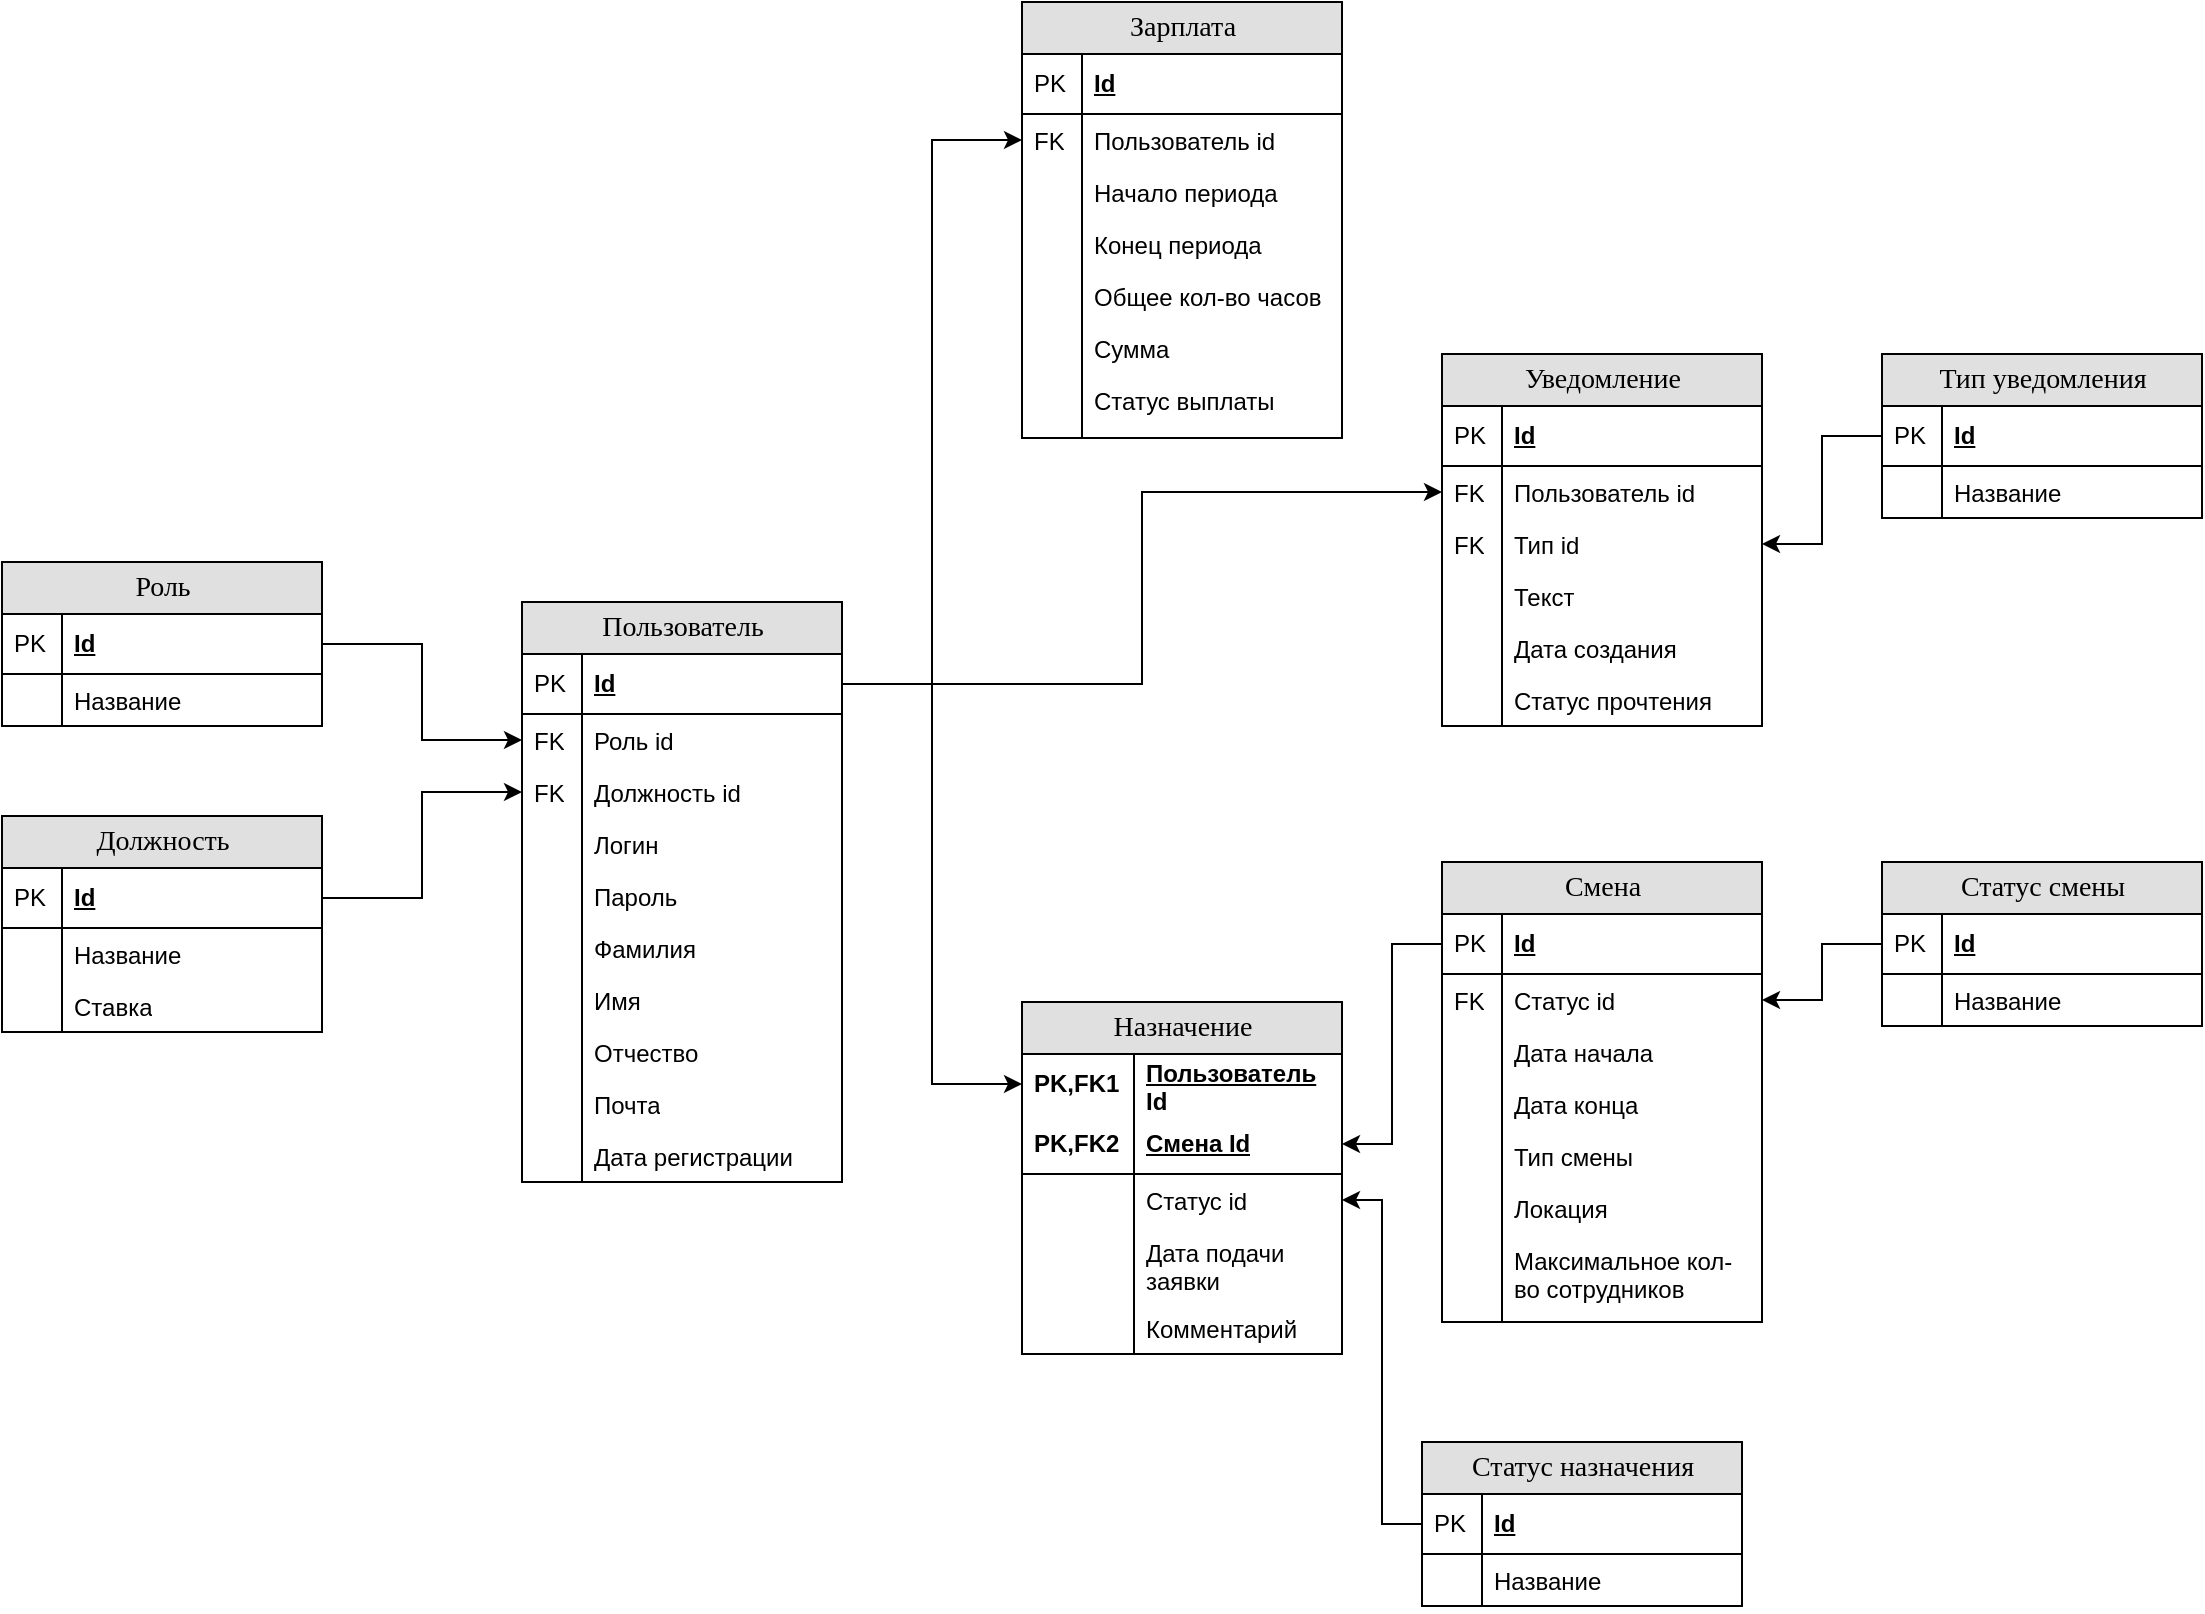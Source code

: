 <mxfile version="24.7.5">
  <diagram name="Page-1" id="e56a1550-8fbb-45ad-956c-1786394a9013">
    <mxGraphModel dx="1793" dy="1895" grid="1" gridSize="10" guides="1" tooltips="1" connect="1" arrows="1" fold="1" page="1" pageScale="1" pageWidth="1100" pageHeight="850" background="none" math="0" shadow="0">
      <root>
        <mxCell id="0" />
        <mxCell id="1" parent="0" />
        <mxCell id="suVJ0AK7xyrUXj481-pd-14" value="Смена" style="swimlane;html=1;fontStyle=0;childLayout=stackLayout;horizontal=1;startSize=26;fillColor=#e0e0e0;horizontalStack=0;resizeParent=1;resizeLast=0;collapsible=1;marginBottom=0;swimlaneFillColor=#ffffff;align=center;rounded=0;shadow=0;comic=0;labelBackgroundColor=none;strokeWidth=1;fontFamily=Verdana;fontSize=14;swimlaneLine=1;" vertex="1" parent="1">
          <mxGeometry x="750" y="-396" width="160" height="230" as="geometry" />
        </mxCell>
        <mxCell id="suVJ0AK7xyrUXj481-pd-15" value="Id" style="shape=partialRectangle;top=0;left=0;right=0;bottom=1;html=1;align=left;verticalAlign=middle;fillColor=none;spacingLeft=34;spacingRight=4;whiteSpace=wrap;overflow=hidden;rotatable=0;points=[[0,0.5],[1,0.5]];portConstraint=eastwest;dropTarget=0;fontStyle=5;" vertex="1" parent="suVJ0AK7xyrUXj481-pd-14">
          <mxGeometry y="26" width="160" height="30" as="geometry" />
        </mxCell>
        <mxCell id="suVJ0AK7xyrUXj481-pd-16" value="PK" style="shape=partialRectangle;top=0;left=0;bottom=0;html=1;fillColor=none;align=left;verticalAlign=middle;spacingLeft=4;spacingRight=4;whiteSpace=wrap;overflow=hidden;rotatable=0;points=[];portConstraint=eastwest;part=1;" vertex="1" connectable="0" parent="suVJ0AK7xyrUXj481-pd-15">
          <mxGeometry width="30" height="30" as="geometry" />
        </mxCell>
        <mxCell id="suVJ0AK7xyrUXj481-pd-87" value="Статус id" style="shape=partialRectangle;top=0;left=0;right=0;bottom=0;html=1;align=left;verticalAlign=top;fillColor=none;spacingLeft=34;spacingRight=4;whiteSpace=wrap;overflow=hidden;rotatable=0;points=[[0,0.5],[1,0.5]];portConstraint=eastwest;dropTarget=0;" vertex="1" parent="suVJ0AK7xyrUXj481-pd-14">
          <mxGeometry y="56" width="160" height="26" as="geometry" />
        </mxCell>
        <mxCell id="suVJ0AK7xyrUXj481-pd-88" value="FK" style="shape=partialRectangle;top=0;left=0;bottom=0;html=1;fillColor=none;align=left;verticalAlign=top;spacingLeft=4;spacingRight=4;whiteSpace=wrap;overflow=hidden;rotatable=0;points=[];portConstraint=eastwest;part=1;" vertex="1" connectable="0" parent="suVJ0AK7xyrUXj481-pd-87">
          <mxGeometry width="30" height="26" as="geometry" />
        </mxCell>
        <mxCell id="suVJ0AK7xyrUXj481-pd-17" value="Дата начала" style="shape=partialRectangle;top=0;left=0;right=0;bottom=0;html=1;align=left;verticalAlign=top;fillColor=none;spacingLeft=34;spacingRight=4;whiteSpace=wrap;overflow=hidden;rotatable=0;points=[[0,0.5],[1,0.5]];portConstraint=eastwest;dropTarget=0;" vertex="1" parent="suVJ0AK7xyrUXj481-pd-14">
          <mxGeometry y="82" width="160" height="26" as="geometry" />
        </mxCell>
        <mxCell id="suVJ0AK7xyrUXj481-pd-18" value="" style="shape=partialRectangle;top=0;left=0;bottom=0;html=1;fillColor=none;align=left;verticalAlign=top;spacingLeft=4;spacingRight=4;whiteSpace=wrap;overflow=hidden;rotatable=0;points=[];portConstraint=eastwest;part=1;" vertex="1" connectable="0" parent="suVJ0AK7xyrUXj481-pd-17">
          <mxGeometry width="30" height="26" as="geometry" />
        </mxCell>
        <mxCell id="suVJ0AK7xyrUXj481-pd-19" value="Дата конца" style="shape=partialRectangle;top=0;left=0;right=0;bottom=0;html=1;align=left;verticalAlign=top;fillColor=none;spacingLeft=34;spacingRight=4;whiteSpace=wrap;overflow=hidden;rotatable=0;points=[[0,0.5],[1,0.5]];portConstraint=eastwest;dropTarget=0;" vertex="1" parent="suVJ0AK7xyrUXj481-pd-14">
          <mxGeometry y="108" width="160" height="26" as="geometry" />
        </mxCell>
        <mxCell id="suVJ0AK7xyrUXj481-pd-20" value="" style="shape=partialRectangle;top=0;left=0;bottom=0;html=1;fillColor=none;align=left;verticalAlign=top;spacingLeft=4;spacingRight=4;whiteSpace=wrap;overflow=hidden;rotatable=0;points=[];portConstraint=eastwest;part=1;" vertex="1" connectable="0" parent="suVJ0AK7xyrUXj481-pd-19">
          <mxGeometry width="30" height="26" as="geometry" />
        </mxCell>
        <mxCell id="suVJ0AK7xyrUXj481-pd-99" value="Тип смены" style="shape=partialRectangle;top=0;left=0;right=0;bottom=0;html=1;align=left;verticalAlign=top;fillColor=none;spacingLeft=34;spacingRight=4;whiteSpace=wrap;overflow=hidden;rotatable=0;points=[[0,0.5],[1,0.5]];portConstraint=eastwest;dropTarget=0;" vertex="1" parent="suVJ0AK7xyrUXj481-pd-14">
          <mxGeometry y="134" width="160" height="26" as="geometry" />
        </mxCell>
        <mxCell id="suVJ0AK7xyrUXj481-pd-100" value="" style="shape=partialRectangle;top=0;left=0;bottom=0;html=1;fillColor=none;align=left;verticalAlign=top;spacingLeft=4;spacingRight=4;whiteSpace=wrap;overflow=hidden;rotatable=0;points=[];portConstraint=eastwest;part=1;" vertex="1" connectable="0" parent="suVJ0AK7xyrUXj481-pd-99">
          <mxGeometry width="30" height="26" as="geometry" />
        </mxCell>
        <mxCell id="suVJ0AK7xyrUXj481-pd-101" value="Локация" style="shape=partialRectangle;top=0;left=0;right=0;bottom=0;html=1;align=left;verticalAlign=top;fillColor=none;spacingLeft=34;spacingRight=4;whiteSpace=wrap;overflow=hidden;rotatable=0;points=[[0,0.5],[1,0.5]];portConstraint=eastwest;dropTarget=0;" vertex="1" parent="suVJ0AK7xyrUXj481-pd-14">
          <mxGeometry y="160" width="160" height="26" as="geometry" />
        </mxCell>
        <mxCell id="suVJ0AK7xyrUXj481-pd-102" value="" style="shape=partialRectangle;top=0;left=0;bottom=0;html=1;fillColor=none;align=left;verticalAlign=top;spacingLeft=4;spacingRight=4;whiteSpace=wrap;overflow=hidden;rotatable=0;points=[];portConstraint=eastwest;part=1;" vertex="1" connectable="0" parent="suVJ0AK7xyrUXj481-pd-101">
          <mxGeometry width="30" height="26" as="geometry" />
        </mxCell>
        <mxCell id="suVJ0AK7xyrUXj481-pd-105" value="Максимальное кол-во сотрудников" style="shape=partialRectangle;top=0;left=0;right=0;bottom=0;html=1;align=left;verticalAlign=top;fillColor=none;spacingLeft=34;spacingRight=4;whiteSpace=wrap;overflow=hidden;rotatable=0;points=[[0,0.5],[1,0.5]];portConstraint=eastwest;dropTarget=0;" vertex="1" parent="suVJ0AK7xyrUXj481-pd-14">
          <mxGeometry y="186" width="160" height="44" as="geometry" />
        </mxCell>
        <mxCell id="suVJ0AK7xyrUXj481-pd-106" value="" style="shape=partialRectangle;top=0;left=0;bottom=0;html=1;fillColor=none;align=left;verticalAlign=top;spacingLeft=4;spacingRight=4;whiteSpace=wrap;overflow=hidden;rotatable=0;points=[];portConstraint=eastwest;part=1;" vertex="1" connectable="0" parent="suVJ0AK7xyrUXj481-pd-105">
          <mxGeometry width="30" height="44" as="geometry" />
        </mxCell>
        <mxCell id="suVJ0AK7xyrUXj481-pd-73" style="edgeStyle=orthogonalEdgeStyle;rounded=0;orthogonalLoop=1;jettySize=auto;html=1;" edge="1" parent="1" source="suVJ0AK7xyrUXj481-pd-41" target="suVJ0AK7xyrUXj481-pd-69">
          <mxGeometry relative="1" as="geometry">
            <mxPoint x="210" y="-366" as="sourcePoint" />
          </mxGeometry>
        </mxCell>
        <mxCell id="suVJ0AK7xyrUXj481-pd-56" value="Пользователь" style="swimlane;html=1;fontStyle=0;childLayout=stackLayout;horizontal=1;startSize=26;fillColor=#e0e0e0;horizontalStack=0;resizeParent=1;resizeLast=0;collapsible=1;marginBottom=0;swimlaneFillColor=#ffffff;align=center;rounded=0;shadow=0;comic=0;labelBackgroundColor=none;strokeWidth=1;fontFamily=Verdana;fontSize=14;swimlaneLine=1;" vertex="1" parent="1">
          <mxGeometry x="290" y="-526" width="160" height="290" as="geometry" />
        </mxCell>
        <mxCell id="suVJ0AK7xyrUXj481-pd-57" value="Id" style="shape=partialRectangle;top=0;left=0;right=0;bottom=1;html=1;align=left;verticalAlign=middle;fillColor=none;spacingLeft=34;spacingRight=4;whiteSpace=wrap;overflow=hidden;rotatable=0;points=[[0,0.5],[1,0.5]];portConstraint=eastwest;dropTarget=0;fontStyle=5;" vertex="1" parent="suVJ0AK7xyrUXj481-pd-56">
          <mxGeometry y="26" width="160" height="30" as="geometry" />
        </mxCell>
        <mxCell id="suVJ0AK7xyrUXj481-pd-58" value="PK" style="shape=partialRectangle;top=0;left=0;bottom=0;html=1;fillColor=none;align=left;verticalAlign=middle;spacingLeft=4;spacingRight=4;whiteSpace=wrap;overflow=hidden;rotatable=0;points=[];portConstraint=eastwest;part=1;" vertex="1" connectable="0" parent="suVJ0AK7xyrUXj481-pd-57">
          <mxGeometry width="30" height="30" as="geometry" />
        </mxCell>
        <mxCell id="suVJ0AK7xyrUXj481-pd-74" value="Роль id" style="shape=partialRectangle;top=0;left=0;right=0;bottom=0;html=1;align=left;verticalAlign=top;fillColor=none;spacingLeft=34;spacingRight=4;whiteSpace=wrap;overflow=hidden;rotatable=0;points=[[0,0.5],[1,0.5]];portConstraint=eastwest;dropTarget=0;" vertex="1" parent="suVJ0AK7xyrUXj481-pd-56">
          <mxGeometry y="56" width="160" height="26" as="geometry" />
        </mxCell>
        <mxCell id="suVJ0AK7xyrUXj481-pd-75" value="FK" style="shape=partialRectangle;top=0;left=0;bottom=0;html=1;fillColor=none;align=left;verticalAlign=top;spacingLeft=4;spacingRight=4;whiteSpace=wrap;overflow=hidden;rotatable=0;points=[];portConstraint=eastwest;part=1;" vertex="1" connectable="0" parent="suVJ0AK7xyrUXj481-pd-74">
          <mxGeometry width="30" height="26" as="geometry" />
        </mxCell>
        <mxCell id="suVJ0AK7xyrUXj481-pd-69" value="Должность id" style="shape=partialRectangle;top=0;left=0;right=0;bottom=0;html=1;align=left;verticalAlign=top;fillColor=none;spacingLeft=34;spacingRight=4;whiteSpace=wrap;overflow=hidden;rotatable=0;points=[[0,0.5],[1,0.5]];portConstraint=eastwest;dropTarget=0;" vertex="1" parent="suVJ0AK7xyrUXj481-pd-56">
          <mxGeometry y="82" width="160" height="26" as="geometry" />
        </mxCell>
        <mxCell id="suVJ0AK7xyrUXj481-pd-70" value="FK" style="shape=partialRectangle;top=0;left=0;bottom=0;html=1;fillColor=none;align=left;verticalAlign=top;spacingLeft=4;spacingRight=4;whiteSpace=wrap;overflow=hidden;rotatable=0;points=[];portConstraint=eastwest;part=1;" vertex="1" connectable="0" parent="suVJ0AK7xyrUXj481-pd-69">
          <mxGeometry width="30" height="26" as="geometry" />
        </mxCell>
        <mxCell id="suVJ0AK7xyrUXj481-pd-59" value="Логин" style="shape=partialRectangle;top=0;left=0;right=0;bottom=0;html=1;align=left;verticalAlign=top;fillColor=none;spacingLeft=34;spacingRight=4;whiteSpace=wrap;overflow=hidden;rotatable=0;points=[[0,0.5],[1,0.5]];portConstraint=eastwest;dropTarget=0;" vertex="1" parent="suVJ0AK7xyrUXj481-pd-56">
          <mxGeometry y="108" width="160" height="26" as="geometry" />
        </mxCell>
        <mxCell id="suVJ0AK7xyrUXj481-pd-60" value="" style="shape=partialRectangle;top=0;left=0;bottom=0;html=1;fillColor=none;align=left;verticalAlign=top;spacingLeft=4;spacingRight=4;whiteSpace=wrap;overflow=hidden;rotatable=0;points=[];portConstraint=eastwest;part=1;" vertex="1" connectable="0" parent="suVJ0AK7xyrUXj481-pd-59">
          <mxGeometry width="30" height="26" as="geometry" />
        </mxCell>
        <mxCell id="suVJ0AK7xyrUXj481-pd-61" value="Пароль" style="shape=partialRectangle;top=0;left=0;right=0;bottom=0;html=1;align=left;verticalAlign=top;fillColor=none;spacingLeft=34;spacingRight=4;whiteSpace=wrap;overflow=hidden;rotatable=0;points=[[0,0.5],[1,0.5]];portConstraint=eastwest;dropTarget=0;" vertex="1" parent="suVJ0AK7xyrUXj481-pd-56">
          <mxGeometry y="134" width="160" height="26" as="geometry" />
        </mxCell>
        <mxCell id="suVJ0AK7xyrUXj481-pd-62" value="" style="shape=partialRectangle;top=0;left=0;bottom=0;html=1;fillColor=none;align=left;verticalAlign=top;spacingLeft=4;spacingRight=4;whiteSpace=wrap;overflow=hidden;rotatable=0;points=[];portConstraint=eastwest;part=1;" vertex="1" connectable="0" parent="suVJ0AK7xyrUXj481-pd-61">
          <mxGeometry width="30" height="26" as="geometry" />
        </mxCell>
        <mxCell id="suVJ0AK7xyrUXj481-pd-63" value="Фамилия" style="shape=partialRectangle;top=0;left=0;right=0;bottom=0;html=1;align=left;verticalAlign=top;fillColor=none;spacingLeft=34;spacingRight=4;whiteSpace=wrap;overflow=hidden;rotatable=0;points=[[0,0.5],[1,0.5]];portConstraint=eastwest;dropTarget=0;" vertex="1" parent="suVJ0AK7xyrUXj481-pd-56">
          <mxGeometry y="160" width="160" height="26" as="geometry" />
        </mxCell>
        <mxCell id="suVJ0AK7xyrUXj481-pd-64" value="" style="shape=partialRectangle;top=0;left=0;bottom=0;html=1;fillColor=none;align=left;verticalAlign=top;spacingLeft=4;spacingRight=4;whiteSpace=wrap;overflow=hidden;rotatable=0;points=[];portConstraint=eastwest;part=1;" vertex="1" connectable="0" parent="suVJ0AK7xyrUXj481-pd-63">
          <mxGeometry width="30" height="26" as="geometry" />
        </mxCell>
        <mxCell id="suVJ0AK7xyrUXj481-pd-65" value="Имя" style="shape=partialRectangle;top=0;left=0;right=0;bottom=0;html=1;align=left;verticalAlign=top;fillColor=none;spacingLeft=34;spacingRight=4;whiteSpace=wrap;overflow=hidden;rotatable=0;points=[[0,0.5],[1,0.5]];portConstraint=eastwest;dropTarget=0;" vertex="1" parent="suVJ0AK7xyrUXj481-pd-56">
          <mxGeometry y="186" width="160" height="26" as="geometry" />
        </mxCell>
        <mxCell id="suVJ0AK7xyrUXj481-pd-66" value="" style="shape=partialRectangle;top=0;left=0;bottom=0;html=1;fillColor=none;align=left;verticalAlign=top;spacingLeft=4;spacingRight=4;whiteSpace=wrap;overflow=hidden;rotatable=0;points=[];portConstraint=eastwest;part=1;" vertex="1" connectable="0" parent="suVJ0AK7xyrUXj481-pd-65">
          <mxGeometry width="30" height="26" as="geometry" />
        </mxCell>
        <mxCell id="suVJ0AK7xyrUXj481-pd-67" value="Отчество" style="shape=partialRectangle;top=0;left=0;right=0;bottom=0;html=1;align=left;verticalAlign=top;fillColor=none;spacingLeft=34;spacingRight=4;whiteSpace=wrap;overflow=hidden;rotatable=0;points=[[0,0.5],[1,0.5]];portConstraint=eastwest;dropTarget=0;" vertex="1" parent="suVJ0AK7xyrUXj481-pd-56">
          <mxGeometry y="212" width="160" height="26" as="geometry" />
        </mxCell>
        <mxCell id="suVJ0AK7xyrUXj481-pd-68" value="" style="shape=partialRectangle;top=0;left=0;bottom=0;html=1;fillColor=none;align=left;verticalAlign=top;spacingLeft=4;spacingRight=4;whiteSpace=wrap;overflow=hidden;rotatable=0;points=[];portConstraint=eastwest;part=1;" vertex="1" connectable="0" parent="suVJ0AK7xyrUXj481-pd-67">
          <mxGeometry width="30" height="26" as="geometry" />
        </mxCell>
        <mxCell id="suVJ0AK7xyrUXj481-pd-83" value="Почта" style="shape=partialRectangle;top=0;left=0;right=0;bottom=0;html=1;align=left;verticalAlign=top;fillColor=none;spacingLeft=34;spacingRight=4;whiteSpace=wrap;overflow=hidden;rotatable=0;points=[[0,0.5],[1,0.5]];portConstraint=eastwest;dropTarget=0;" vertex="1" parent="suVJ0AK7xyrUXj481-pd-56">
          <mxGeometry y="238" width="160" height="26" as="geometry" />
        </mxCell>
        <mxCell id="suVJ0AK7xyrUXj481-pd-84" value="" style="shape=partialRectangle;top=0;left=0;bottom=0;html=1;fillColor=none;align=left;verticalAlign=top;spacingLeft=4;spacingRight=4;whiteSpace=wrap;overflow=hidden;rotatable=0;points=[];portConstraint=eastwest;part=1;" vertex="1" connectable="0" parent="suVJ0AK7xyrUXj481-pd-83">
          <mxGeometry width="30" height="26" as="geometry" />
        </mxCell>
        <mxCell id="suVJ0AK7xyrUXj481-pd-85" value="Дата регистрации" style="shape=partialRectangle;top=0;left=0;right=0;bottom=0;html=1;align=left;verticalAlign=top;fillColor=none;spacingLeft=34;spacingRight=4;whiteSpace=wrap;overflow=hidden;rotatable=0;points=[[0,0.5],[1,0.5]];portConstraint=eastwest;dropTarget=0;" vertex="1" parent="suVJ0AK7xyrUXj481-pd-56">
          <mxGeometry y="264" width="160" height="26" as="geometry" />
        </mxCell>
        <mxCell id="suVJ0AK7xyrUXj481-pd-86" value="" style="shape=partialRectangle;top=0;left=0;bottom=0;html=1;fillColor=none;align=left;verticalAlign=top;spacingLeft=4;spacingRight=4;whiteSpace=wrap;overflow=hidden;rotatable=0;points=[];portConstraint=eastwest;part=1;" vertex="1" connectable="0" parent="suVJ0AK7xyrUXj481-pd-85">
          <mxGeometry width="30" height="26" as="geometry" />
        </mxCell>
        <mxCell id="suVJ0AK7xyrUXj481-pd-76" value="Роль" style="swimlane;html=1;fontStyle=0;childLayout=stackLayout;horizontal=1;startSize=26;fillColor=#e0e0e0;horizontalStack=0;resizeParent=1;resizeLast=0;collapsible=1;marginBottom=0;swimlaneFillColor=#ffffff;align=center;rounded=0;shadow=0;comic=0;labelBackgroundColor=none;strokeWidth=1;fontFamily=Verdana;fontSize=14;swimlaneLine=1;" vertex="1" parent="1">
          <mxGeometry x="30" y="-546" width="160" height="82" as="geometry" />
        </mxCell>
        <mxCell id="suVJ0AK7xyrUXj481-pd-77" value="Id" style="shape=partialRectangle;top=0;left=0;right=0;bottom=1;html=1;align=left;verticalAlign=middle;fillColor=none;spacingLeft=34;spacingRight=4;whiteSpace=wrap;overflow=hidden;rotatable=0;points=[[0,0.5],[1,0.5]];portConstraint=eastwest;dropTarget=0;fontStyle=5;" vertex="1" parent="suVJ0AK7xyrUXj481-pd-76">
          <mxGeometry y="26" width="160" height="30" as="geometry" />
        </mxCell>
        <mxCell id="suVJ0AK7xyrUXj481-pd-78" value="PK" style="shape=partialRectangle;top=0;left=0;bottom=0;html=1;fillColor=none;align=left;verticalAlign=middle;spacingLeft=4;spacingRight=4;whiteSpace=wrap;overflow=hidden;rotatable=0;points=[];portConstraint=eastwest;part=1;" vertex="1" connectable="0" parent="suVJ0AK7xyrUXj481-pd-77">
          <mxGeometry width="30" height="30" as="geometry" />
        </mxCell>
        <mxCell id="suVJ0AK7xyrUXj481-pd-79" value="Название" style="shape=partialRectangle;top=0;left=0;right=0;bottom=0;html=1;align=left;verticalAlign=top;fillColor=none;spacingLeft=34;spacingRight=4;whiteSpace=wrap;overflow=hidden;rotatable=0;points=[[0,0.5],[1,0.5]];portConstraint=eastwest;dropTarget=0;" vertex="1" parent="suVJ0AK7xyrUXj481-pd-76">
          <mxGeometry y="56" width="160" height="26" as="geometry" />
        </mxCell>
        <mxCell id="suVJ0AK7xyrUXj481-pd-80" value="" style="shape=partialRectangle;top=0;left=0;bottom=0;html=1;fillColor=none;align=left;verticalAlign=top;spacingLeft=4;spacingRight=4;whiteSpace=wrap;overflow=hidden;rotatable=0;points=[];portConstraint=eastwest;part=1;" vertex="1" connectable="0" parent="suVJ0AK7xyrUXj481-pd-79">
          <mxGeometry width="30" height="26" as="geometry" />
        </mxCell>
        <mxCell id="suVJ0AK7xyrUXj481-pd-89" value="Статус смены" style="swimlane;html=1;fontStyle=0;childLayout=stackLayout;horizontal=1;startSize=26;fillColor=#e0e0e0;horizontalStack=0;resizeParent=1;resizeLast=0;collapsible=1;marginBottom=0;swimlaneFillColor=#ffffff;align=center;rounded=0;shadow=0;comic=0;labelBackgroundColor=none;strokeWidth=1;fontFamily=Verdana;fontSize=14;swimlaneLine=1;" vertex="1" parent="1">
          <mxGeometry x="970" y="-396" width="160" height="82" as="geometry" />
        </mxCell>
        <mxCell id="suVJ0AK7xyrUXj481-pd-90" value="Id" style="shape=partialRectangle;top=0;left=0;right=0;bottom=1;html=1;align=left;verticalAlign=middle;fillColor=none;spacingLeft=34;spacingRight=4;whiteSpace=wrap;overflow=hidden;rotatable=0;points=[[0,0.5],[1,0.5]];portConstraint=eastwest;dropTarget=0;fontStyle=5;" vertex="1" parent="suVJ0AK7xyrUXj481-pd-89">
          <mxGeometry y="26" width="160" height="30" as="geometry" />
        </mxCell>
        <mxCell id="suVJ0AK7xyrUXj481-pd-91" value="PK" style="shape=partialRectangle;top=0;left=0;bottom=0;html=1;fillColor=none;align=left;verticalAlign=middle;spacingLeft=4;spacingRight=4;whiteSpace=wrap;overflow=hidden;rotatable=0;points=[];portConstraint=eastwest;part=1;" vertex="1" connectable="0" parent="suVJ0AK7xyrUXj481-pd-90">
          <mxGeometry width="30" height="30" as="geometry" />
        </mxCell>
        <mxCell id="suVJ0AK7xyrUXj481-pd-92" value="Название" style="shape=partialRectangle;top=0;left=0;right=0;bottom=0;html=1;align=left;verticalAlign=top;fillColor=none;spacingLeft=34;spacingRight=4;whiteSpace=wrap;overflow=hidden;rotatable=0;points=[[0,0.5],[1,0.5]];portConstraint=eastwest;dropTarget=0;" vertex="1" parent="suVJ0AK7xyrUXj481-pd-89">
          <mxGeometry y="56" width="160" height="26" as="geometry" />
        </mxCell>
        <mxCell id="suVJ0AK7xyrUXj481-pd-93" value="" style="shape=partialRectangle;top=0;left=0;bottom=0;html=1;fillColor=none;align=left;verticalAlign=top;spacingLeft=4;spacingRight=4;whiteSpace=wrap;overflow=hidden;rotatable=0;points=[];portConstraint=eastwest;part=1;" vertex="1" connectable="0" parent="suVJ0AK7xyrUXj481-pd-92">
          <mxGeometry width="30" height="26" as="geometry" />
        </mxCell>
        <mxCell id="suVJ0AK7xyrUXj481-pd-98" style="edgeStyle=orthogonalEdgeStyle;rounded=0;orthogonalLoop=1;jettySize=auto;html=1;" edge="1" parent="1" source="suVJ0AK7xyrUXj481-pd-90" target="suVJ0AK7xyrUXj481-pd-87">
          <mxGeometry relative="1" as="geometry" />
        </mxCell>
        <mxCell id="suVJ0AK7xyrUXj481-pd-107" value="Назначение" style="swimlane;html=1;fontStyle=0;childLayout=stackLayout;horizontal=1;startSize=26;fillColor=#e0e0e0;horizontalStack=0;resizeParent=1;resizeLast=0;collapsible=1;marginBottom=0;swimlaneFillColor=#ffffff;align=center;rounded=0;shadow=0;comic=0;labelBackgroundColor=none;strokeWidth=1;fontFamily=Verdana;fontSize=14" vertex="1" parent="1">
          <mxGeometry x="540" y="-326" width="160" height="176" as="geometry" />
        </mxCell>
        <mxCell id="suVJ0AK7xyrUXj481-pd-108" value="Пользователь Id" style="shape=partialRectangle;top=0;left=0;right=0;bottom=0;html=1;align=left;verticalAlign=middle;fillColor=none;spacingLeft=60;spacingRight=4;whiteSpace=wrap;overflow=hidden;rotatable=0;points=[[0,0.5],[1,0.5]];portConstraint=eastwest;dropTarget=0;fontStyle=5;" vertex="1" parent="suVJ0AK7xyrUXj481-pd-107">
          <mxGeometry y="26" width="160" height="30" as="geometry" />
        </mxCell>
        <mxCell id="suVJ0AK7xyrUXj481-pd-109" value="PK,FK1" style="shape=partialRectangle;fontStyle=1;top=0;left=0;bottom=0;html=1;fillColor=none;align=left;verticalAlign=middle;spacingLeft=4;spacingRight=4;whiteSpace=wrap;overflow=hidden;rotatable=0;points=[];portConstraint=eastwest;part=1;" vertex="1" connectable="0" parent="suVJ0AK7xyrUXj481-pd-108">
          <mxGeometry width="56" height="30" as="geometry" />
        </mxCell>
        <mxCell id="suVJ0AK7xyrUXj481-pd-110" value="Смена Id" style="shape=partialRectangle;top=0;left=0;right=0;bottom=1;html=1;align=left;verticalAlign=middle;fillColor=none;spacingLeft=60;spacingRight=4;whiteSpace=wrap;overflow=hidden;rotatable=0;points=[[0,0.5],[1,0.5]];portConstraint=eastwest;dropTarget=0;fontStyle=5;" vertex="1" parent="suVJ0AK7xyrUXj481-pd-107">
          <mxGeometry y="56" width="160" height="30" as="geometry" />
        </mxCell>
        <mxCell id="suVJ0AK7xyrUXj481-pd-111" value="PK,FK2" style="shape=partialRectangle;fontStyle=1;top=0;left=0;bottom=0;html=1;fillColor=none;align=left;verticalAlign=middle;spacingLeft=4;spacingRight=4;whiteSpace=wrap;overflow=hidden;rotatable=0;points=[];portConstraint=eastwest;part=1;" vertex="1" connectable="0" parent="suVJ0AK7xyrUXj481-pd-110">
          <mxGeometry width="56" height="30" as="geometry" />
        </mxCell>
        <mxCell id="suVJ0AK7xyrUXj481-pd-112" value="Статус id" style="shape=partialRectangle;top=0;left=0;right=0;bottom=0;html=1;align=left;verticalAlign=top;fillColor=none;spacingLeft=60;spacingRight=4;whiteSpace=wrap;overflow=hidden;rotatable=0;points=[[0,0.5],[1,0.5]];portConstraint=eastwest;dropTarget=0;" vertex="1" parent="suVJ0AK7xyrUXj481-pd-107">
          <mxGeometry y="86" width="160" height="26" as="geometry" />
        </mxCell>
        <mxCell id="suVJ0AK7xyrUXj481-pd-113" value="" style="shape=partialRectangle;top=0;left=0;bottom=0;html=1;fillColor=none;align=left;verticalAlign=top;spacingLeft=4;spacingRight=4;whiteSpace=wrap;overflow=hidden;rotatable=0;points=[];portConstraint=eastwest;part=1;" vertex="1" connectable="0" parent="suVJ0AK7xyrUXj481-pd-112">
          <mxGeometry width="56" height="26" as="geometry" />
        </mxCell>
        <mxCell id="suVJ0AK7xyrUXj481-pd-123" value="Дата подачи заявки" style="shape=partialRectangle;top=0;left=0;right=0;bottom=0;html=1;align=left;verticalAlign=top;fillColor=none;spacingLeft=60;spacingRight=4;whiteSpace=wrap;overflow=hidden;rotatable=0;points=[[0,0.5],[1,0.5]];portConstraint=eastwest;dropTarget=0;" vertex="1" parent="suVJ0AK7xyrUXj481-pd-107">
          <mxGeometry y="112" width="160" height="38" as="geometry" />
        </mxCell>
        <mxCell id="suVJ0AK7xyrUXj481-pd-124" value="" style="shape=partialRectangle;top=0;left=0;bottom=0;html=1;fillColor=none;align=left;verticalAlign=top;spacingLeft=4;spacingRight=4;whiteSpace=wrap;overflow=hidden;rotatable=0;points=[];portConstraint=eastwest;part=1;" vertex="1" connectable="0" parent="suVJ0AK7xyrUXj481-pd-123">
          <mxGeometry width="56" height="38" as="geometry" />
        </mxCell>
        <mxCell id="suVJ0AK7xyrUXj481-pd-131" value="Комментарий" style="shape=partialRectangle;top=0;left=0;right=0;bottom=0;html=1;align=left;verticalAlign=top;fillColor=none;spacingLeft=60;spacingRight=4;whiteSpace=wrap;overflow=hidden;rotatable=0;points=[[0,0.5],[1,0.5]];portConstraint=eastwest;dropTarget=0;" vertex="1" parent="suVJ0AK7xyrUXj481-pd-107">
          <mxGeometry y="150" width="160" height="26" as="geometry" />
        </mxCell>
        <mxCell id="suVJ0AK7xyrUXj481-pd-132" value="" style="shape=partialRectangle;top=0;left=0;bottom=0;html=1;fillColor=none;align=left;verticalAlign=top;spacingLeft=4;spacingRight=4;whiteSpace=wrap;overflow=hidden;rotatable=0;points=[];portConstraint=eastwest;part=1;" vertex="1" connectable="0" parent="suVJ0AK7xyrUXj481-pd-131">
          <mxGeometry width="56" height="26" as="geometry" />
        </mxCell>
        <mxCell id="suVJ0AK7xyrUXj481-pd-125" value="Статус назначения" style="swimlane;html=1;fontStyle=0;childLayout=stackLayout;horizontal=1;startSize=26;fillColor=#e0e0e0;horizontalStack=0;resizeParent=1;resizeLast=0;collapsible=1;marginBottom=0;swimlaneFillColor=#ffffff;align=center;rounded=0;shadow=0;comic=0;labelBackgroundColor=none;strokeWidth=1;fontFamily=Verdana;fontSize=14;swimlaneLine=1;" vertex="1" parent="1">
          <mxGeometry x="740" y="-106" width="160" height="82" as="geometry" />
        </mxCell>
        <mxCell id="suVJ0AK7xyrUXj481-pd-126" value="Id" style="shape=partialRectangle;top=0;left=0;right=0;bottom=1;html=1;align=left;verticalAlign=middle;fillColor=none;spacingLeft=34;spacingRight=4;whiteSpace=wrap;overflow=hidden;rotatable=0;points=[[0,0.5],[1,0.5]];portConstraint=eastwest;dropTarget=0;fontStyle=5;" vertex="1" parent="suVJ0AK7xyrUXj481-pd-125">
          <mxGeometry y="26" width="160" height="30" as="geometry" />
        </mxCell>
        <mxCell id="suVJ0AK7xyrUXj481-pd-127" value="PK" style="shape=partialRectangle;top=0;left=0;bottom=0;html=1;fillColor=none;align=left;verticalAlign=middle;spacingLeft=4;spacingRight=4;whiteSpace=wrap;overflow=hidden;rotatable=0;points=[];portConstraint=eastwest;part=1;" vertex="1" connectable="0" parent="suVJ0AK7xyrUXj481-pd-126">
          <mxGeometry width="30" height="30" as="geometry" />
        </mxCell>
        <mxCell id="suVJ0AK7xyrUXj481-pd-128" value="Название" style="shape=partialRectangle;top=0;left=0;right=0;bottom=0;html=1;align=left;verticalAlign=top;fillColor=none;spacingLeft=34;spacingRight=4;whiteSpace=wrap;overflow=hidden;rotatable=0;points=[[0,0.5],[1,0.5]];portConstraint=eastwest;dropTarget=0;" vertex="1" parent="suVJ0AK7xyrUXj481-pd-125">
          <mxGeometry y="56" width="160" height="26" as="geometry" />
        </mxCell>
        <mxCell id="suVJ0AK7xyrUXj481-pd-129" value="" style="shape=partialRectangle;top=0;left=0;bottom=0;html=1;fillColor=none;align=left;verticalAlign=top;spacingLeft=4;spacingRight=4;whiteSpace=wrap;overflow=hidden;rotatable=0;points=[];portConstraint=eastwest;part=1;" vertex="1" connectable="0" parent="suVJ0AK7xyrUXj481-pd-128">
          <mxGeometry width="30" height="26" as="geometry" />
        </mxCell>
        <mxCell id="suVJ0AK7xyrUXj481-pd-130" style="edgeStyle=orthogonalEdgeStyle;rounded=0;orthogonalLoop=1;jettySize=auto;html=1;" edge="1" parent="1" source="suVJ0AK7xyrUXj481-pd-126" target="suVJ0AK7xyrUXj481-pd-112">
          <mxGeometry relative="1" as="geometry" />
        </mxCell>
        <mxCell id="suVJ0AK7xyrUXj481-pd-157" value="Зарплата" style="swimlane;html=1;fontStyle=0;childLayout=stackLayout;horizontal=1;startSize=26;fillColor=#e0e0e0;horizontalStack=0;resizeParent=1;resizeLast=0;collapsible=1;marginBottom=0;swimlaneFillColor=#ffffff;align=center;rounded=0;shadow=0;comic=0;labelBackgroundColor=none;strokeWidth=1;fontFamily=Verdana;fontSize=14;swimlaneLine=1;" vertex="1" parent="1">
          <mxGeometry x="540" y="-826" width="160" height="218" as="geometry" />
        </mxCell>
        <mxCell id="suVJ0AK7xyrUXj481-pd-158" value="Id" style="shape=partialRectangle;top=0;left=0;right=0;bottom=1;html=1;align=left;verticalAlign=middle;fillColor=none;spacingLeft=34;spacingRight=4;whiteSpace=wrap;overflow=hidden;rotatable=0;points=[[0,0.5],[1,0.5]];portConstraint=eastwest;dropTarget=0;fontStyle=5;" vertex="1" parent="suVJ0AK7xyrUXj481-pd-157">
          <mxGeometry y="26" width="160" height="30" as="geometry" />
        </mxCell>
        <mxCell id="suVJ0AK7xyrUXj481-pd-159" value="PK" style="shape=partialRectangle;top=0;left=0;bottom=0;html=1;fillColor=none;align=left;verticalAlign=middle;spacingLeft=4;spacingRight=4;whiteSpace=wrap;overflow=hidden;rotatable=0;points=[];portConstraint=eastwest;part=1;" vertex="1" connectable="0" parent="suVJ0AK7xyrUXj481-pd-158">
          <mxGeometry width="30" height="30" as="geometry" />
        </mxCell>
        <mxCell id="suVJ0AK7xyrUXj481-pd-174" value="Пользователь id" style="shape=partialRectangle;top=0;left=0;right=0;bottom=0;html=1;align=left;verticalAlign=top;fillColor=none;spacingLeft=34;spacingRight=4;whiteSpace=wrap;overflow=hidden;rotatable=0;points=[[0,0.5],[1,0.5]];portConstraint=eastwest;dropTarget=0;" vertex="1" parent="suVJ0AK7xyrUXj481-pd-157">
          <mxGeometry y="56" width="160" height="26" as="geometry" />
        </mxCell>
        <mxCell id="suVJ0AK7xyrUXj481-pd-175" value="FK" style="shape=partialRectangle;top=0;left=0;bottom=0;html=1;fillColor=none;align=left;verticalAlign=top;spacingLeft=4;spacingRight=4;whiteSpace=wrap;overflow=hidden;rotatable=0;points=[];portConstraint=eastwest;part=1;" vertex="1" connectable="0" parent="suVJ0AK7xyrUXj481-pd-174">
          <mxGeometry width="30" height="26" as="geometry" />
        </mxCell>
        <mxCell id="suVJ0AK7xyrUXj481-pd-164" value="Начало периода" style="shape=partialRectangle;top=0;left=0;right=0;bottom=0;html=1;align=left;verticalAlign=top;fillColor=none;spacingLeft=34;spacingRight=4;whiteSpace=wrap;overflow=hidden;rotatable=0;points=[[0,0.5],[1,0.5]];portConstraint=eastwest;dropTarget=0;" vertex="1" parent="suVJ0AK7xyrUXj481-pd-157">
          <mxGeometry y="82" width="160" height="26" as="geometry" />
        </mxCell>
        <mxCell id="suVJ0AK7xyrUXj481-pd-165" value="" style="shape=partialRectangle;top=0;left=0;bottom=0;html=1;fillColor=none;align=left;verticalAlign=top;spacingLeft=4;spacingRight=4;whiteSpace=wrap;overflow=hidden;rotatable=0;points=[];portConstraint=eastwest;part=1;" vertex="1" connectable="0" parent="suVJ0AK7xyrUXj481-pd-164">
          <mxGeometry width="30" height="26" as="geometry" />
        </mxCell>
        <mxCell id="suVJ0AK7xyrUXj481-pd-168" value="Конец периода" style="shape=partialRectangle;top=0;left=0;right=0;bottom=0;html=1;align=left;verticalAlign=top;fillColor=none;spacingLeft=34;spacingRight=4;whiteSpace=wrap;overflow=hidden;rotatable=0;points=[[0,0.5],[1,0.5]];portConstraint=eastwest;dropTarget=0;" vertex="1" parent="suVJ0AK7xyrUXj481-pd-157">
          <mxGeometry y="108" width="160" height="26" as="geometry" />
        </mxCell>
        <mxCell id="suVJ0AK7xyrUXj481-pd-169" value="" style="shape=partialRectangle;top=0;left=0;bottom=0;html=1;fillColor=none;align=left;verticalAlign=top;spacingLeft=4;spacingRight=4;whiteSpace=wrap;overflow=hidden;rotatable=0;points=[];portConstraint=eastwest;part=1;" vertex="1" connectable="0" parent="suVJ0AK7xyrUXj481-pd-168">
          <mxGeometry width="30" height="26" as="geometry" />
        </mxCell>
        <mxCell id="suVJ0AK7xyrUXj481-pd-170" value="Общее кол-во часов" style="shape=partialRectangle;top=0;left=0;right=0;bottom=0;html=1;align=left;verticalAlign=top;fillColor=none;spacingLeft=34;spacingRight=4;whiteSpace=wrap;overflow=hidden;rotatable=0;points=[[0,0.5],[1,0.5]];portConstraint=eastwest;dropTarget=0;" vertex="1" parent="suVJ0AK7xyrUXj481-pd-157">
          <mxGeometry y="134" width="160" height="26" as="geometry" />
        </mxCell>
        <mxCell id="suVJ0AK7xyrUXj481-pd-171" value="" style="shape=partialRectangle;top=0;left=0;bottom=0;html=1;fillColor=none;align=left;verticalAlign=top;spacingLeft=4;spacingRight=4;whiteSpace=wrap;overflow=hidden;rotatable=0;points=[];portConstraint=eastwest;part=1;" vertex="1" connectable="0" parent="suVJ0AK7xyrUXj481-pd-170">
          <mxGeometry width="30" height="26" as="geometry" />
        </mxCell>
        <mxCell id="suVJ0AK7xyrUXj481-pd-178" value="Сумма" style="shape=partialRectangle;top=0;left=0;right=0;bottom=0;html=1;align=left;verticalAlign=top;fillColor=none;spacingLeft=34;spacingRight=4;whiteSpace=wrap;overflow=hidden;rotatable=0;points=[[0,0.5],[1,0.5]];portConstraint=eastwest;dropTarget=0;" vertex="1" parent="suVJ0AK7xyrUXj481-pd-157">
          <mxGeometry y="160" width="160" height="26" as="geometry" />
        </mxCell>
        <mxCell id="suVJ0AK7xyrUXj481-pd-179" value="" style="shape=partialRectangle;top=0;left=0;bottom=0;html=1;fillColor=none;align=left;verticalAlign=top;spacingLeft=4;spacingRight=4;whiteSpace=wrap;overflow=hidden;rotatable=0;points=[];portConstraint=eastwest;part=1;" vertex="1" connectable="0" parent="suVJ0AK7xyrUXj481-pd-178">
          <mxGeometry width="30" height="26" as="geometry" />
        </mxCell>
        <mxCell id="suVJ0AK7xyrUXj481-pd-180" value="Статус выплаты" style="shape=partialRectangle;top=0;left=0;right=0;bottom=0;html=1;align=left;verticalAlign=top;fillColor=none;spacingLeft=34;spacingRight=4;whiteSpace=wrap;overflow=hidden;rotatable=0;points=[[0,0.5],[1,0.5]];portConstraint=eastwest;dropTarget=0;" vertex="1" parent="suVJ0AK7xyrUXj481-pd-157">
          <mxGeometry y="186" width="160" height="32" as="geometry" />
        </mxCell>
        <mxCell id="suVJ0AK7xyrUXj481-pd-181" value="" style="shape=partialRectangle;top=0;left=0;bottom=0;html=1;fillColor=none;align=left;verticalAlign=top;spacingLeft=4;spacingRight=4;whiteSpace=wrap;overflow=hidden;rotatable=0;points=[];portConstraint=eastwest;part=1;" vertex="1" connectable="0" parent="suVJ0AK7xyrUXj481-pd-180">
          <mxGeometry width="30" height="32" as="geometry" />
        </mxCell>
        <mxCell id="suVJ0AK7xyrUXj481-pd-182" style="edgeStyle=orthogonalEdgeStyle;rounded=0;orthogonalLoop=1;jettySize=auto;html=1;" edge="1" parent="1" source="suVJ0AK7xyrUXj481-pd-57" target="suVJ0AK7xyrUXj481-pd-174">
          <mxGeometry relative="1" as="geometry" />
        </mxCell>
        <mxCell id="suVJ0AK7xyrUXj481-pd-183" style="edgeStyle=orthogonalEdgeStyle;rounded=0;orthogonalLoop=1;jettySize=auto;html=1;" edge="1" parent="1" source="suVJ0AK7xyrUXj481-pd-77" target="suVJ0AK7xyrUXj481-pd-74">
          <mxGeometry relative="1" as="geometry" />
        </mxCell>
        <mxCell id="suVJ0AK7xyrUXj481-pd-40" value="Должность" style="swimlane;html=1;fontStyle=0;childLayout=stackLayout;horizontal=1;startSize=26;fillColor=#e0e0e0;horizontalStack=0;resizeParent=1;resizeLast=0;collapsible=1;marginBottom=0;swimlaneFillColor=#ffffff;align=center;rounded=0;shadow=0;comic=0;labelBackgroundColor=none;strokeWidth=1;fontFamily=Verdana;fontSize=14;swimlaneLine=1;" vertex="1" parent="1">
          <mxGeometry x="30" y="-419" width="160" height="108" as="geometry" />
        </mxCell>
        <mxCell id="suVJ0AK7xyrUXj481-pd-41" value="Id" style="shape=partialRectangle;top=0;left=0;right=0;bottom=1;html=1;align=left;verticalAlign=middle;fillColor=none;spacingLeft=34;spacingRight=4;whiteSpace=wrap;overflow=hidden;rotatable=0;points=[[0,0.5],[1,0.5]];portConstraint=eastwest;dropTarget=0;fontStyle=5;" vertex="1" parent="suVJ0AK7xyrUXj481-pd-40">
          <mxGeometry y="26" width="160" height="30" as="geometry" />
        </mxCell>
        <mxCell id="suVJ0AK7xyrUXj481-pd-42" value="PK" style="shape=partialRectangle;top=0;left=0;bottom=0;html=1;fillColor=none;align=left;verticalAlign=middle;spacingLeft=4;spacingRight=4;whiteSpace=wrap;overflow=hidden;rotatable=0;points=[];portConstraint=eastwest;part=1;" vertex="1" connectable="0" parent="suVJ0AK7xyrUXj481-pd-41">
          <mxGeometry width="30" height="30" as="geometry" />
        </mxCell>
        <mxCell id="suVJ0AK7xyrUXj481-pd-43" value="Название" style="shape=partialRectangle;top=0;left=0;right=0;bottom=0;html=1;align=left;verticalAlign=top;fillColor=none;spacingLeft=34;spacingRight=4;whiteSpace=wrap;overflow=hidden;rotatable=0;points=[[0,0.5],[1,0.5]];portConstraint=eastwest;dropTarget=0;" vertex="1" parent="suVJ0AK7xyrUXj481-pd-40">
          <mxGeometry y="56" width="160" height="26" as="geometry" />
        </mxCell>
        <mxCell id="suVJ0AK7xyrUXj481-pd-44" value="" style="shape=partialRectangle;top=0;left=0;bottom=0;html=1;fillColor=none;align=left;verticalAlign=top;spacingLeft=4;spacingRight=4;whiteSpace=wrap;overflow=hidden;rotatable=0;points=[];portConstraint=eastwest;part=1;" vertex="1" connectable="0" parent="suVJ0AK7xyrUXj481-pd-43">
          <mxGeometry width="30" height="26" as="geometry" />
        </mxCell>
        <mxCell id="suVJ0AK7xyrUXj481-pd-71" value="Ставка" style="shape=partialRectangle;top=0;left=0;right=0;bottom=0;html=1;align=left;verticalAlign=top;fillColor=none;spacingLeft=34;spacingRight=4;whiteSpace=wrap;overflow=hidden;rotatable=0;points=[[0,0.5],[1,0.5]];portConstraint=eastwest;dropTarget=0;" vertex="1" parent="suVJ0AK7xyrUXj481-pd-40">
          <mxGeometry y="82" width="160" height="26" as="geometry" />
        </mxCell>
        <mxCell id="suVJ0AK7xyrUXj481-pd-72" value="" style="shape=partialRectangle;top=0;left=0;bottom=0;html=1;fillColor=none;align=left;verticalAlign=top;spacingLeft=4;spacingRight=4;whiteSpace=wrap;overflow=hidden;rotatable=0;points=[];portConstraint=eastwest;part=1;" vertex="1" connectable="0" parent="suVJ0AK7xyrUXj481-pd-71">
          <mxGeometry width="30" height="26" as="geometry" />
        </mxCell>
        <mxCell id="suVJ0AK7xyrUXj481-pd-184" style="edgeStyle=orthogonalEdgeStyle;rounded=0;orthogonalLoop=1;jettySize=auto;html=1;" edge="1" parent="1" source="suVJ0AK7xyrUXj481-pd-57" target="suVJ0AK7xyrUXj481-pd-108">
          <mxGeometry relative="1" as="geometry" />
        </mxCell>
        <mxCell id="suVJ0AK7xyrUXj481-pd-185" value="Уведомление" style="swimlane;html=1;fontStyle=0;childLayout=stackLayout;horizontal=1;startSize=26;fillColor=#e0e0e0;horizontalStack=0;resizeParent=1;resizeLast=0;collapsible=1;marginBottom=0;swimlaneFillColor=#ffffff;align=center;rounded=0;shadow=0;comic=0;labelBackgroundColor=none;strokeWidth=1;fontFamily=Verdana;fontSize=14;swimlaneLine=1;" vertex="1" parent="1">
          <mxGeometry x="750" y="-650" width="160" height="186" as="geometry" />
        </mxCell>
        <mxCell id="suVJ0AK7xyrUXj481-pd-186" value="Id" style="shape=partialRectangle;top=0;left=0;right=0;bottom=1;html=1;align=left;verticalAlign=middle;fillColor=none;spacingLeft=34;spacingRight=4;whiteSpace=wrap;overflow=hidden;rotatable=0;points=[[0,0.5],[1,0.5]];portConstraint=eastwest;dropTarget=0;fontStyle=5;" vertex="1" parent="suVJ0AK7xyrUXj481-pd-185">
          <mxGeometry y="26" width="160" height="30" as="geometry" />
        </mxCell>
        <mxCell id="suVJ0AK7xyrUXj481-pd-187" value="PK" style="shape=partialRectangle;top=0;left=0;bottom=0;html=1;fillColor=none;align=left;verticalAlign=middle;spacingLeft=4;spacingRight=4;whiteSpace=wrap;overflow=hidden;rotatable=0;points=[];portConstraint=eastwest;part=1;" vertex="1" connectable="0" parent="suVJ0AK7xyrUXj481-pd-186">
          <mxGeometry width="30" height="30" as="geometry" />
        </mxCell>
        <mxCell id="suVJ0AK7xyrUXj481-pd-188" value="Пользователь id" style="shape=partialRectangle;top=0;left=0;right=0;bottom=0;html=1;align=left;verticalAlign=top;fillColor=none;spacingLeft=34;spacingRight=4;whiteSpace=wrap;overflow=hidden;rotatable=0;points=[[0,0.5],[1,0.5]];portConstraint=eastwest;dropTarget=0;" vertex="1" parent="suVJ0AK7xyrUXj481-pd-185">
          <mxGeometry y="56" width="160" height="26" as="geometry" />
        </mxCell>
        <mxCell id="suVJ0AK7xyrUXj481-pd-189" value="FK" style="shape=partialRectangle;top=0;left=0;bottom=0;html=1;fillColor=none;align=left;verticalAlign=top;spacingLeft=4;spacingRight=4;whiteSpace=wrap;overflow=hidden;rotatable=0;points=[];portConstraint=eastwest;part=1;" vertex="1" connectable="0" parent="suVJ0AK7xyrUXj481-pd-188">
          <mxGeometry width="30" height="26" as="geometry" />
        </mxCell>
        <mxCell id="suVJ0AK7xyrUXj481-pd-218" value="Тип id" style="shape=partialRectangle;top=0;left=0;right=0;bottom=0;html=1;align=left;verticalAlign=top;fillColor=none;spacingLeft=34;spacingRight=4;whiteSpace=wrap;overflow=hidden;rotatable=0;points=[[0,0.5],[1,0.5]];portConstraint=eastwest;dropTarget=0;" vertex="1" parent="suVJ0AK7xyrUXj481-pd-185">
          <mxGeometry y="82" width="160" height="26" as="geometry" />
        </mxCell>
        <mxCell id="suVJ0AK7xyrUXj481-pd-219" value="FK" style="shape=partialRectangle;top=0;left=0;bottom=0;html=1;fillColor=none;align=left;verticalAlign=top;spacingLeft=4;spacingRight=4;whiteSpace=wrap;overflow=hidden;rotatable=0;points=[];portConstraint=eastwest;part=1;" vertex="1" connectable="0" parent="suVJ0AK7xyrUXj481-pd-218">
          <mxGeometry width="30" height="26" as="geometry" />
        </mxCell>
        <mxCell id="suVJ0AK7xyrUXj481-pd-190" value="Текст" style="shape=partialRectangle;top=0;left=0;right=0;bottom=0;html=1;align=left;verticalAlign=top;fillColor=none;spacingLeft=34;spacingRight=4;whiteSpace=wrap;overflow=hidden;rotatable=0;points=[[0,0.5],[1,0.5]];portConstraint=eastwest;dropTarget=0;" vertex="1" parent="suVJ0AK7xyrUXj481-pd-185">
          <mxGeometry y="108" width="160" height="26" as="geometry" />
        </mxCell>
        <mxCell id="suVJ0AK7xyrUXj481-pd-191" value="" style="shape=partialRectangle;top=0;left=0;bottom=0;html=1;fillColor=none;align=left;verticalAlign=top;spacingLeft=4;spacingRight=4;whiteSpace=wrap;overflow=hidden;rotatable=0;points=[];portConstraint=eastwest;part=1;" vertex="1" connectable="0" parent="suVJ0AK7xyrUXj481-pd-190">
          <mxGeometry width="30" height="26" as="geometry" />
        </mxCell>
        <mxCell id="suVJ0AK7xyrUXj481-pd-198" value="Дата создания" style="shape=partialRectangle;top=0;left=0;right=0;bottom=0;html=1;align=left;verticalAlign=top;fillColor=none;spacingLeft=34;spacingRight=4;whiteSpace=wrap;overflow=hidden;rotatable=0;points=[[0,0.5],[1,0.5]];portConstraint=eastwest;dropTarget=0;" vertex="1" parent="suVJ0AK7xyrUXj481-pd-185">
          <mxGeometry y="134" width="160" height="26" as="geometry" />
        </mxCell>
        <mxCell id="suVJ0AK7xyrUXj481-pd-199" value="" style="shape=partialRectangle;top=0;left=0;bottom=0;html=1;fillColor=none;align=left;verticalAlign=top;spacingLeft=4;spacingRight=4;whiteSpace=wrap;overflow=hidden;rotatable=0;points=[];portConstraint=eastwest;part=1;" vertex="1" connectable="0" parent="suVJ0AK7xyrUXj481-pd-198">
          <mxGeometry width="30" height="26" as="geometry" />
        </mxCell>
        <mxCell id="suVJ0AK7xyrUXj481-pd-202" value="Статус прочтения" style="shape=partialRectangle;top=0;left=0;right=0;bottom=0;html=1;align=left;verticalAlign=top;fillColor=none;spacingLeft=34;spacingRight=4;whiteSpace=wrap;overflow=hidden;rotatable=0;points=[[0,0.5],[1,0.5]];portConstraint=eastwest;dropTarget=0;" vertex="1" parent="suVJ0AK7xyrUXj481-pd-185">
          <mxGeometry y="160" width="160" height="26" as="geometry" />
        </mxCell>
        <mxCell id="suVJ0AK7xyrUXj481-pd-203" value="" style="shape=partialRectangle;top=0;left=0;bottom=0;html=1;fillColor=none;align=left;verticalAlign=top;spacingLeft=4;spacingRight=4;whiteSpace=wrap;overflow=hidden;rotatable=0;points=[];portConstraint=eastwest;part=1;" vertex="1" connectable="0" parent="suVJ0AK7xyrUXj481-pd-202">
          <mxGeometry width="30" height="26" as="geometry" />
        </mxCell>
        <mxCell id="suVJ0AK7xyrUXj481-pd-206" value="Тип уведомления" style="swimlane;html=1;fontStyle=0;childLayout=stackLayout;horizontal=1;startSize=26;fillColor=#e0e0e0;horizontalStack=0;resizeParent=1;resizeLast=0;collapsible=1;marginBottom=0;swimlaneFillColor=#ffffff;align=center;rounded=0;shadow=0;comic=0;labelBackgroundColor=none;strokeWidth=1;fontFamily=Verdana;fontSize=14;swimlaneLine=1;" vertex="1" parent="1">
          <mxGeometry x="970" y="-650" width="160" height="82" as="geometry" />
        </mxCell>
        <mxCell id="suVJ0AK7xyrUXj481-pd-207" value="Id" style="shape=partialRectangle;top=0;left=0;right=0;bottom=1;html=1;align=left;verticalAlign=middle;fillColor=none;spacingLeft=34;spacingRight=4;whiteSpace=wrap;overflow=hidden;rotatable=0;points=[[0,0.5],[1,0.5]];portConstraint=eastwest;dropTarget=0;fontStyle=5;" vertex="1" parent="suVJ0AK7xyrUXj481-pd-206">
          <mxGeometry y="26" width="160" height="30" as="geometry" />
        </mxCell>
        <mxCell id="suVJ0AK7xyrUXj481-pd-208" value="PK" style="shape=partialRectangle;top=0;left=0;bottom=0;html=1;fillColor=none;align=left;verticalAlign=middle;spacingLeft=4;spacingRight=4;whiteSpace=wrap;overflow=hidden;rotatable=0;points=[];portConstraint=eastwest;part=1;" vertex="1" connectable="0" parent="suVJ0AK7xyrUXj481-pd-207">
          <mxGeometry width="30" height="30" as="geometry" />
        </mxCell>
        <mxCell id="suVJ0AK7xyrUXj481-pd-209" value="Название" style="shape=partialRectangle;top=0;left=0;right=0;bottom=0;html=1;align=left;verticalAlign=top;fillColor=none;spacingLeft=34;spacingRight=4;whiteSpace=wrap;overflow=hidden;rotatable=0;points=[[0,0.5],[1,0.5]];portConstraint=eastwest;dropTarget=0;" vertex="1" parent="suVJ0AK7xyrUXj481-pd-206">
          <mxGeometry y="56" width="160" height="26" as="geometry" />
        </mxCell>
        <mxCell id="suVJ0AK7xyrUXj481-pd-210" value="" style="shape=partialRectangle;top=0;left=0;bottom=0;html=1;fillColor=none;align=left;verticalAlign=top;spacingLeft=4;spacingRight=4;whiteSpace=wrap;overflow=hidden;rotatable=0;points=[];portConstraint=eastwest;part=1;" vertex="1" connectable="0" parent="suVJ0AK7xyrUXj481-pd-209">
          <mxGeometry width="30" height="26" as="geometry" />
        </mxCell>
        <mxCell id="suVJ0AK7xyrUXj481-pd-220" style="edgeStyle=orthogonalEdgeStyle;rounded=0;orthogonalLoop=1;jettySize=auto;html=1;" edge="1" parent="1" source="suVJ0AK7xyrUXj481-pd-207" target="suVJ0AK7xyrUXj481-pd-218">
          <mxGeometry relative="1" as="geometry" />
        </mxCell>
        <mxCell id="suVJ0AK7xyrUXj481-pd-221" style="edgeStyle=orthogonalEdgeStyle;rounded=0;orthogonalLoop=1;jettySize=auto;html=1;" edge="1" parent="1" source="suVJ0AK7xyrUXj481-pd-57" target="suVJ0AK7xyrUXj481-pd-188">
          <mxGeometry relative="1" as="geometry" />
        </mxCell>
        <mxCell id="suVJ0AK7xyrUXj481-pd-223" style="edgeStyle=orthogonalEdgeStyle;rounded=0;orthogonalLoop=1;jettySize=auto;html=1;" edge="1" parent="1" source="suVJ0AK7xyrUXj481-pd-15" target="suVJ0AK7xyrUXj481-pd-110">
          <mxGeometry relative="1" as="geometry" />
        </mxCell>
      </root>
    </mxGraphModel>
  </diagram>
</mxfile>
